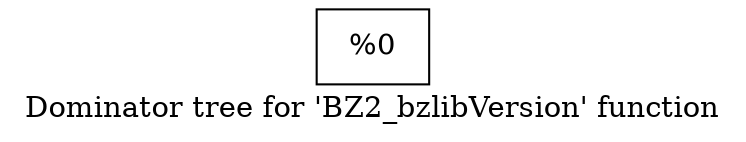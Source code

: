 digraph "Dominator tree for 'BZ2_bzlibVersion' function" {
	label="Dominator tree for 'BZ2_bzlibVersion' function";

	Node0x1e84290 [shape=record,label="{%0}"];
}
